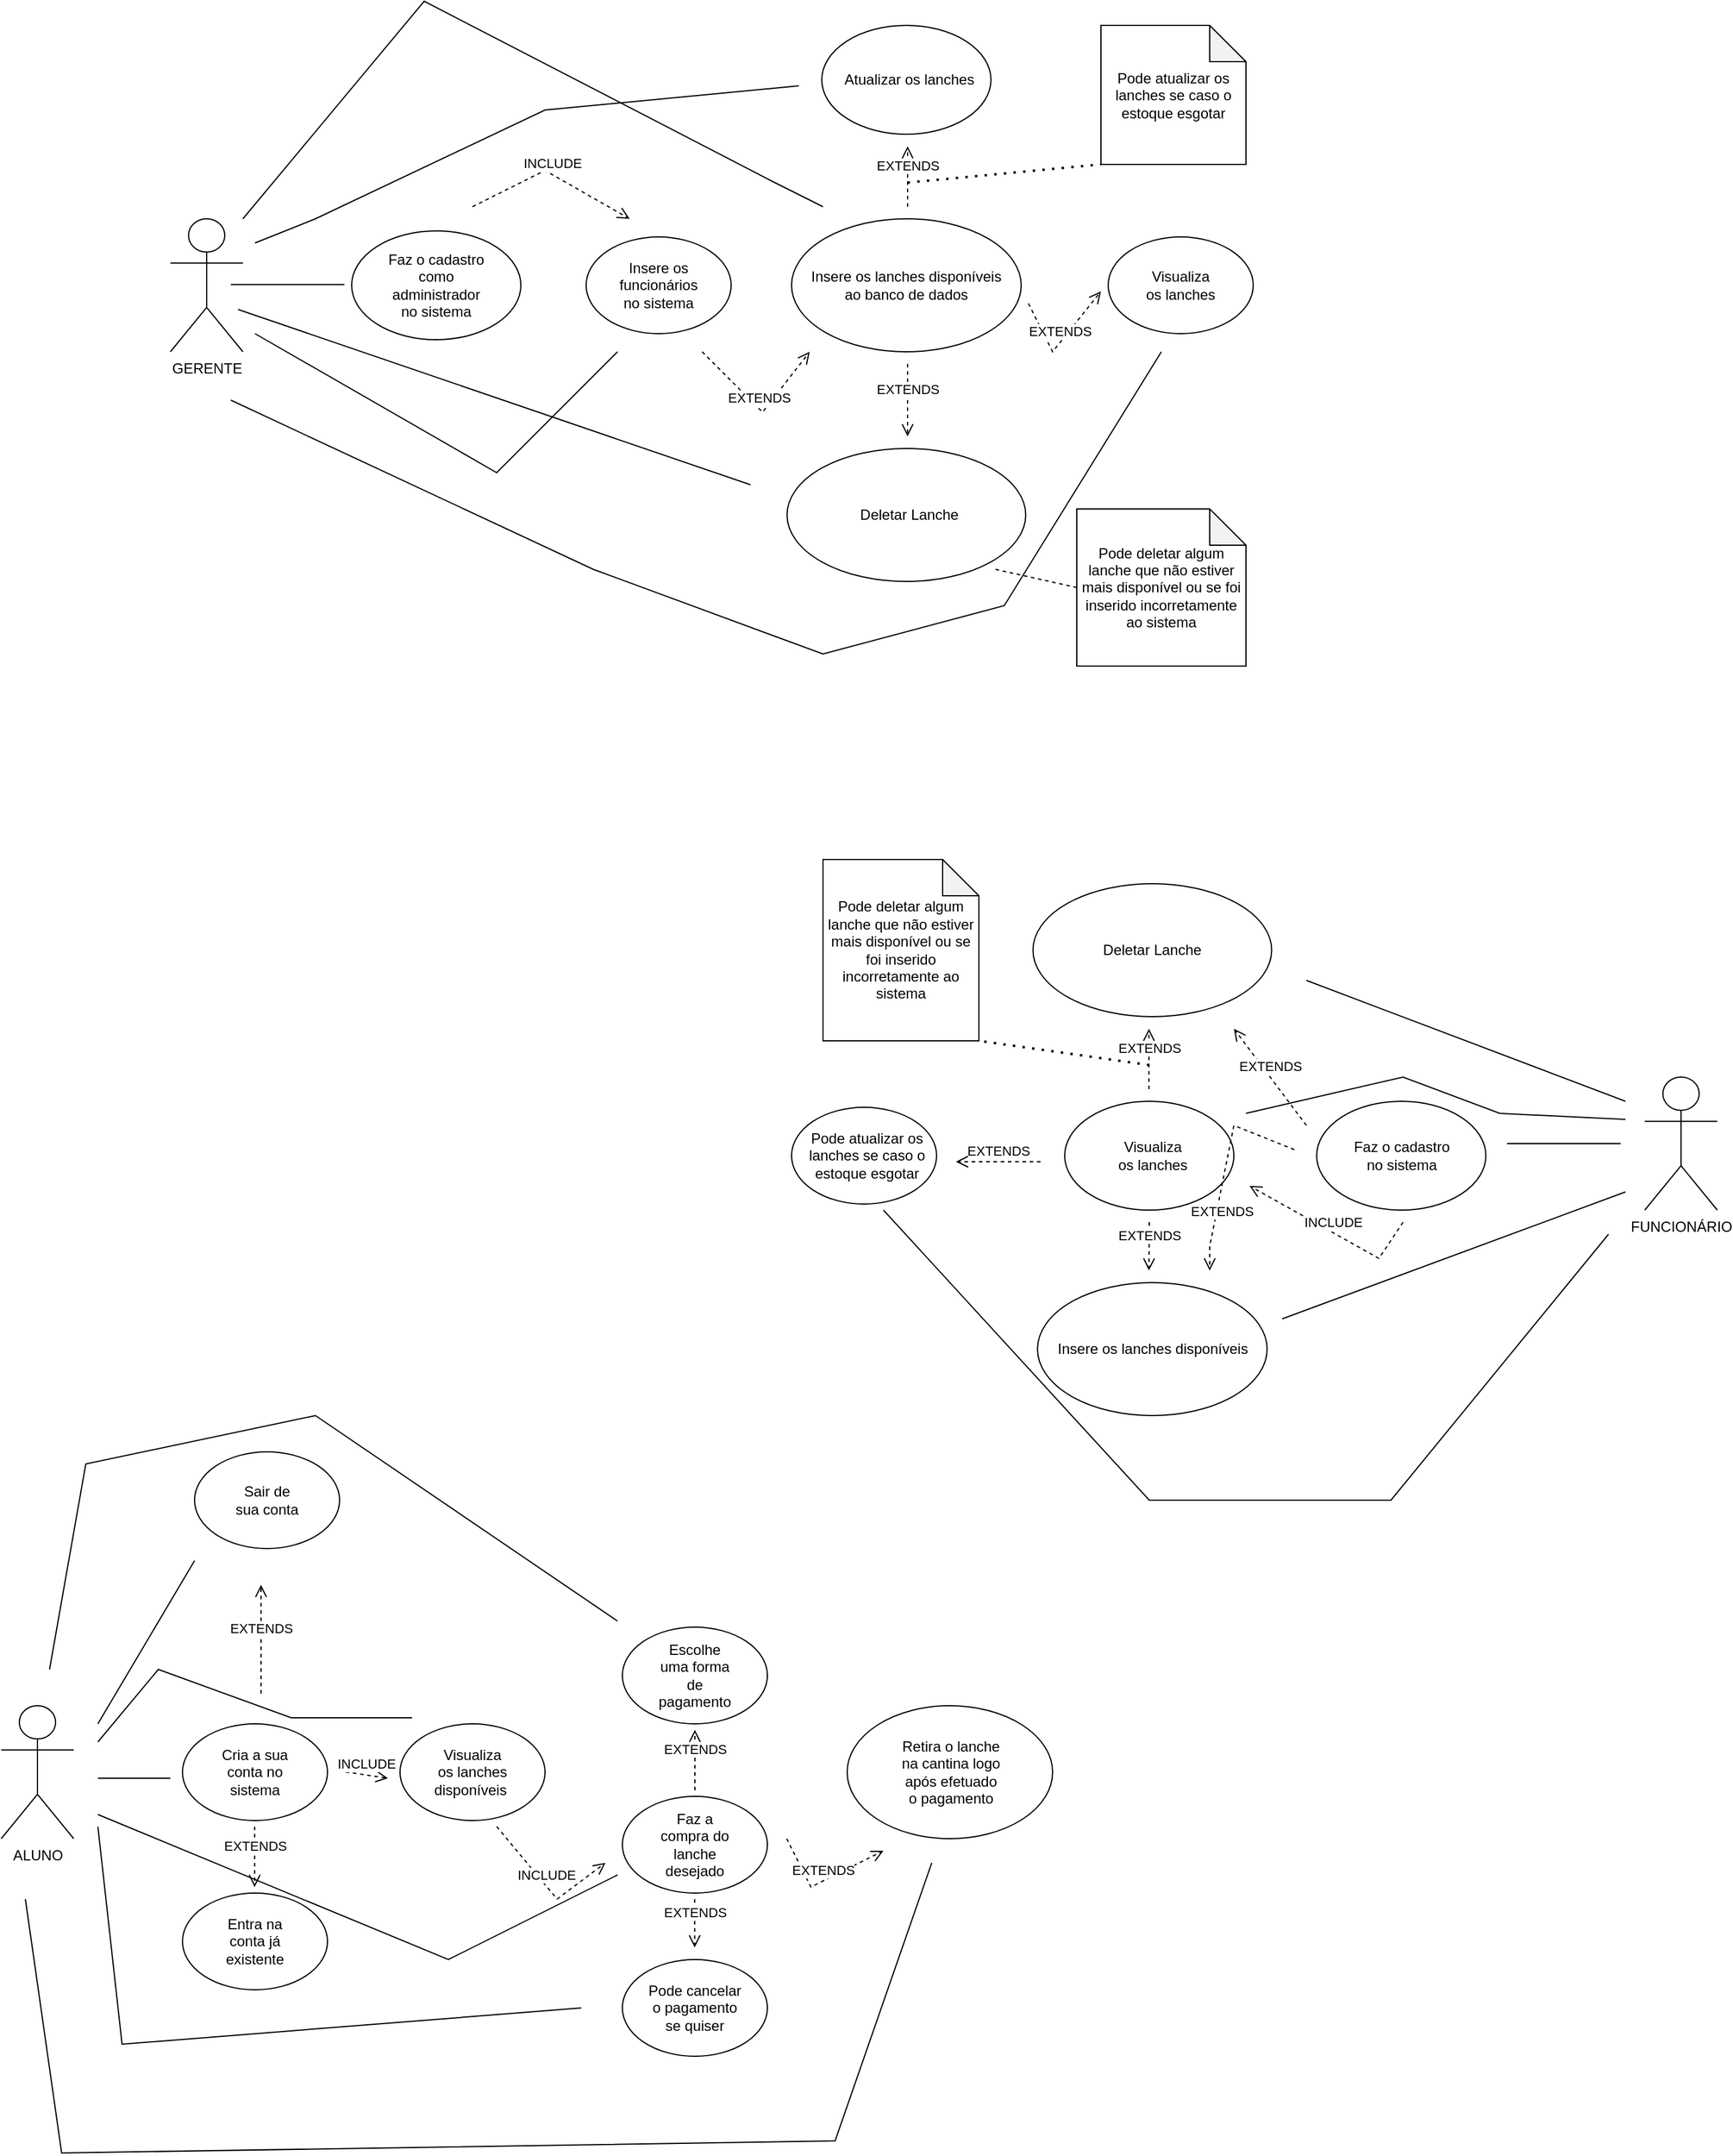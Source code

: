 <mxfile version="24.4.8" type="device">
  <diagram name="Página-1" id="q6Va7x8PH-jpRftSbNmV">
    <mxGraphModel dx="2392" dy="2452" grid="1" gridSize="10" guides="1" tooltips="1" connect="1" arrows="1" fold="1" page="1" pageScale="1" pageWidth="850" pageHeight="1100" math="0" shadow="0">
      <root>
        <mxCell id="0" />
        <mxCell id="1" parent="0" />
        <mxCell id="bfMk7Fe9KB9iAYGMGyOv-1" value="" style="ellipse;whiteSpace=wrap;html=1;" vertex="1" parent="1">
          <mxGeometry x="694" y="335" width="120" height="80" as="geometry" />
        </mxCell>
        <mxCell id="bfMk7Fe9KB9iAYGMGyOv-2" value="FUNCIONÁRIO" style="shape=umlActor;verticalLabelPosition=bottom;verticalAlign=top;html=1;outlineConnect=0;" vertex="1" parent="1">
          <mxGeometry x="1400" y="310" width="60" height="110" as="geometry" />
        </mxCell>
        <mxCell id="bfMk7Fe9KB9iAYGMGyOv-3" value="" style="ellipse;whiteSpace=wrap;html=1;" vertex="1" parent="1">
          <mxGeometry x="1128.5" y="330" width="140" height="90" as="geometry" />
        </mxCell>
        <mxCell id="bfMk7Fe9KB9iAYGMGyOv-4" value="Faz o cadastro no sistema" style="text;html=1;align=center;verticalAlign=middle;whiteSpace=wrap;rounded=0;" vertex="1" parent="1">
          <mxGeometry x="1153.5" y="350" width="90" height="50" as="geometry" />
        </mxCell>
        <mxCell id="bfMk7Fe9KB9iAYGMGyOv-5" value="" style="ellipse;whiteSpace=wrap;html=1;" vertex="1" parent="1">
          <mxGeometry x="897.5" y="480" width="190" height="110" as="geometry" />
        </mxCell>
        <mxCell id="bfMk7Fe9KB9iAYGMGyOv-6" value="Insere os lanches disponíveis" style="text;html=1;align=center;verticalAlign=middle;whiteSpace=wrap;rounded=0;" vertex="1" parent="1">
          <mxGeometry x="912.5" y="515" width="160" height="40" as="geometry" />
        </mxCell>
        <mxCell id="bfMk7Fe9KB9iAYGMGyOv-7" value="" style="ellipse;whiteSpace=wrap;html=1;" vertex="1" parent="1">
          <mxGeometry x="920" y="330" width="140" height="90" as="geometry" />
        </mxCell>
        <mxCell id="bfMk7Fe9KB9iAYGMGyOv-8" value="Pode atualizar os lanches se caso o estoque esgotar" style="text;html=1;align=center;verticalAlign=middle;whiteSpace=wrap;rounded=0;" vertex="1" parent="1">
          <mxGeometry x="699" y="345" width="115" height="60" as="geometry" />
        </mxCell>
        <mxCell id="bfMk7Fe9KB9iAYGMGyOv-9" value="" style="ellipse;whiteSpace=wrap;html=1;" vertex="1" parent="1">
          <mxGeometry x="893.75" y="150" width="197.5" height="110" as="geometry" />
        </mxCell>
        <mxCell id="bfMk7Fe9KB9iAYGMGyOv-10" value="Deletar Lanche" style="text;html=1;align=center;verticalAlign=middle;whiteSpace=wrap;rounded=0;" vertex="1" parent="1">
          <mxGeometry x="921.25" y="160" width="142.5" height="90" as="geometry" />
        </mxCell>
        <mxCell id="bfMk7Fe9KB9iAYGMGyOv-11" value="GERENTE&lt;div&gt;&lt;br&gt;&lt;/div&gt;" style="shape=umlActor;verticalLabelPosition=bottom;verticalAlign=top;html=1;outlineConnect=0;" vertex="1" parent="1">
          <mxGeometry x="180" y="-400" width="60" height="110" as="geometry" />
        </mxCell>
        <mxCell id="bfMk7Fe9KB9iAYGMGyOv-12" value="" style="ellipse;whiteSpace=wrap;html=1;" vertex="1" parent="1">
          <mxGeometry x="524" y="-385" width="120" height="80" as="geometry" />
        </mxCell>
        <mxCell id="bfMk7Fe9KB9iAYGMGyOv-13" value="Insere os funcionários no sistema" style="text;html=1;align=center;verticalAlign=middle;whiteSpace=wrap;rounded=0;" vertex="1" parent="1">
          <mxGeometry x="554" y="-360" width="60" height="30" as="geometry" />
        </mxCell>
        <mxCell id="bfMk7Fe9KB9iAYGMGyOv-14" value="" style="ellipse;whiteSpace=wrap;html=1;" vertex="1" parent="1">
          <mxGeometry x="330" y="-390" width="140" height="90" as="geometry" />
        </mxCell>
        <mxCell id="bfMk7Fe9KB9iAYGMGyOv-15" value="Faz o cadastro como administrador no sistema" style="text;html=1;align=center;verticalAlign=middle;whiteSpace=wrap;rounded=0;" vertex="1" parent="1">
          <mxGeometry x="355" y="-370" width="90" height="50" as="geometry" />
        </mxCell>
        <mxCell id="bfMk7Fe9KB9iAYGMGyOv-16" value="" style="ellipse;whiteSpace=wrap;html=1;" vertex="1" parent="1">
          <mxGeometry x="694" y="-400" width="190" height="110" as="geometry" />
        </mxCell>
        <mxCell id="bfMk7Fe9KB9iAYGMGyOv-17" value="Insere os lanches disponíveis ao banco de dados" style="text;html=1;align=center;verticalAlign=middle;whiteSpace=wrap;rounded=0;" vertex="1" parent="1">
          <mxGeometry x="709" y="-365" width="160" height="40" as="geometry" />
        </mxCell>
        <mxCell id="bfMk7Fe9KB9iAYGMGyOv-18" value="" style="ellipse;whiteSpace=wrap;html=1;" vertex="1" parent="1">
          <mxGeometry x="690.25" y="-210" width="197.5" height="110" as="geometry" />
        </mxCell>
        <mxCell id="bfMk7Fe9KB9iAYGMGyOv-19" value="Deletar Lanche" style="text;html=1;align=center;verticalAlign=middle;whiteSpace=wrap;rounded=0;" vertex="1" parent="1">
          <mxGeometry x="720.25" y="-200" width="142.5" height="90" as="geometry" />
        </mxCell>
        <mxCell id="bfMk7Fe9KB9iAYGMGyOv-20" value="" style="ellipse;whiteSpace=wrap;html=1;" vertex="1" parent="1">
          <mxGeometry x="956" y="-385" width="120" height="80" as="geometry" />
        </mxCell>
        <mxCell id="bfMk7Fe9KB9iAYGMGyOv-21" value="Visualiza os lanches" style="text;html=1;align=center;verticalAlign=middle;whiteSpace=wrap;rounded=0;" vertex="1" parent="1">
          <mxGeometry x="986" y="-360" width="60" height="30" as="geometry" />
        </mxCell>
        <mxCell id="bfMk7Fe9KB9iAYGMGyOv-22" value="Visualiza os lanches" style="text;html=1;align=center;verticalAlign=middle;whiteSpace=wrap;rounded=0;" vertex="1" parent="1">
          <mxGeometry x="962.5" y="360" width="60" height="30" as="geometry" />
        </mxCell>
        <mxCell id="bfMk7Fe9KB9iAYGMGyOv-23" value="" style="ellipse;whiteSpace=wrap;html=1;" vertex="1" parent="1">
          <mxGeometry x="719" y="-560" width="140" height="90" as="geometry" />
        </mxCell>
        <mxCell id="bfMk7Fe9KB9iAYGMGyOv-24" value="Atualizar os lanches" style="text;html=1;align=center;verticalAlign=middle;whiteSpace=wrap;rounded=0;" vertex="1" parent="1">
          <mxGeometry x="734" y="-545" width="115" height="60" as="geometry" />
        </mxCell>
        <mxCell id="bfMk7Fe9KB9iAYGMGyOv-25" value="ALUNO&lt;div&gt;&lt;br&gt;&lt;/div&gt;" style="shape=umlActor;verticalLabelPosition=bottom;verticalAlign=top;html=1;outlineConnect=0;" vertex="1" parent="1">
          <mxGeometry x="40" y="830" width="60" height="110" as="geometry" />
        </mxCell>
        <mxCell id="bfMk7Fe9KB9iAYGMGyOv-26" value="" style="ellipse;whiteSpace=wrap;html=1;" vertex="1" parent="1">
          <mxGeometry x="190" y="845" width="120" height="80" as="geometry" />
        </mxCell>
        <mxCell id="bfMk7Fe9KB9iAYGMGyOv-27" value="Cria a sua conta no sistema" style="text;html=1;align=center;verticalAlign=middle;whiteSpace=wrap;rounded=0;" vertex="1" parent="1">
          <mxGeometry x="220" y="870" width="60" height="30" as="geometry" />
        </mxCell>
        <mxCell id="bfMk7Fe9KB9iAYGMGyOv-28" value="" style="ellipse;whiteSpace=wrap;html=1;" vertex="1" parent="1">
          <mxGeometry x="370" y="845" width="120" height="80" as="geometry" />
        </mxCell>
        <mxCell id="bfMk7Fe9KB9iAYGMGyOv-29" value="Visualiza os lanches disponíveis&amp;nbsp;" style="text;html=1;align=center;verticalAlign=middle;whiteSpace=wrap;rounded=0;" vertex="1" parent="1">
          <mxGeometry x="400" y="870" width="60" height="30" as="geometry" />
        </mxCell>
        <mxCell id="bfMk7Fe9KB9iAYGMGyOv-30" value="" style="ellipse;whiteSpace=wrap;html=1;" vertex="1" parent="1">
          <mxGeometry x="554" y="905" width="120" height="80" as="geometry" />
        </mxCell>
        <mxCell id="bfMk7Fe9KB9iAYGMGyOv-31" value="Faz a compra do lanche desejado" style="text;html=1;align=center;verticalAlign=middle;whiteSpace=wrap;rounded=0;" vertex="1" parent="1">
          <mxGeometry x="584" y="930" width="60" height="30" as="geometry" />
        </mxCell>
        <mxCell id="bfMk7Fe9KB9iAYGMGyOv-32" value="" style="ellipse;whiteSpace=wrap;html=1;" vertex="1" parent="1">
          <mxGeometry x="554" y="765" width="120" height="80" as="geometry" />
        </mxCell>
        <mxCell id="bfMk7Fe9KB9iAYGMGyOv-33" value="Escolhe uma forma de pagamento" style="text;html=1;align=center;verticalAlign=middle;whiteSpace=wrap;rounded=0;" vertex="1" parent="1">
          <mxGeometry x="584" y="790" width="60" height="30" as="geometry" />
        </mxCell>
        <mxCell id="bfMk7Fe9KB9iAYGMGyOv-34" value="" style="ellipse;whiteSpace=wrap;html=1;" vertex="1" parent="1">
          <mxGeometry x="740" y="830" width="170" height="110" as="geometry" />
        </mxCell>
        <mxCell id="bfMk7Fe9KB9iAYGMGyOv-35" value="Retira o lanche na cantina logo após efetuado o pagamento" style="text;html=1;align=center;verticalAlign=middle;whiteSpace=wrap;rounded=0;" vertex="1" parent="1">
          <mxGeometry x="783" y="870" width="86" height="30" as="geometry" />
        </mxCell>
        <mxCell id="bfMk7Fe9KB9iAYGMGyOv-36" value="" style="ellipse;whiteSpace=wrap;html=1;" vertex="1" parent="1">
          <mxGeometry x="200" y="620" width="120" height="80" as="geometry" />
        </mxCell>
        <mxCell id="bfMk7Fe9KB9iAYGMGyOv-37" value="EXTENDS" style="html=1;verticalAlign=bottom;endArrow=open;dashed=1;endSize=8;curved=0;rounded=0;" edge="1" parent="1">
          <mxGeometry relative="1" as="geometry">
            <mxPoint x="255" y="820" as="sourcePoint" />
            <mxPoint x="255" y="730" as="targetPoint" />
          </mxGeometry>
        </mxCell>
        <mxCell id="bfMk7Fe9KB9iAYGMGyOv-38" value="Sair de sua conta" style="text;html=1;align=center;verticalAlign=middle;whiteSpace=wrap;rounded=0;" vertex="1" parent="1">
          <mxGeometry x="230" y="645" width="60" height="30" as="geometry" />
        </mxCell>
        <mxCell id="bfMk7Fe9KB9iAYGMGyOv-39" value="" style="endArrow=none;html=1;rounded=0;" edge="1" parent="1">
          <mxGeometry width="50" height="50" relative="1" as="geometry">
            <mxPoint x="1286" y="365" as="sourcePoint" />
            <mxPoint x="1380" y="365" as="targetPoint" />
          </mxGeometry>
        </mxCell>
        <mxCell id="bfMk7Fe9KB9iAYGMGyOv-40" value="INCLUDE" style="html=1;verticalAlign=bottom;endArrow=open;dashed=1;endSize=8;curved=0;rounded=0;" edge="1" parent="1">
          <mxGeometry relative="1" as="geometry">
            <mxPoint x="1200" y="430" as="sourcePoint" />
            <mxPoint x="1073" y="400" as="targetPoint" />
            <Array as="points">
              <mxPoint x="1180" y="460" />
            </Array>
          </mxGeometry>
        </mxCell>
        <mxCell id="bfMk7Fe9KB9iAYGMGyOv-41" value="" style="endArrow=none;html=1;rounded=0;" edge="1" parent="1">
          <mxGeometry width="50" height="50" relative="1" as="geometry">
            <mxPoint x="230" y="-345.67" as="sourcePoint" />
            <mxPoint x="324" y="-345.67" as="targetPoint" />
          </mxGeometry>
        </mxCell>
        <mxCell id="bfMk7Fe9KB9iAYGMGyOv-42" value="INCLUDE" style="html=1;verticalAlign=bottom;endArrow=open;dashed=1;endSize=8;curved=0;rounded=0;" edge="1" parent="1">
          <mxGeometry relative="1" as="geometry">
            <mxPoint x="430" y="-410" as="sourcePoint" />
            <mxPoint x="560" y="-400" as="targetPoint" />
            <Array as="points">
              <mxPoint x="490" y="-440" />
            </Array>
          </mxGeometry>
        </mxCell>
        <mxCell id="bfMk7Fe9KB9iAYGMGyOv-43" value="" style="endArrow=none;html=1;rounded=0;" edge="1" parent="1">
          <mxGeometry width="50" height="50" relative="1" as="geometry">
            <mxPoint x="250" y="-305.0" as="sourcePoint" />
            <mxPoint x="550" y="-290" as="targetPoint" />
            <Array as="points">
              <mxPoint x="450" y="-190" />
            </Array>
          </mxGeometry>
        </mxCell>
        <mxCell id="bfMk7Fe9KB9iAYGMGyOv-44" value="" style="endArrow=none;html=1;rounded=0;" edge="1" parent="1">
          <mxGeometry width="50" height="50" relative="1" as="geometry">
            <mxPoint x="240" y="-400.0" as="sourcePoint" />
            <mxPoint x="720" y="-410" as="targetPoint" />
            <Array as="points">
              <mxPoint x="390" y="-580" />
              <mxPoint x="680" y="-430" />
            </Array>
          </mxGeometry>
        </mxCell>
        <mxCell id="bfMk7Fe9KB9iAYGMGyOv-45" value="" style="endArrow=none;html=1;rounded=0;" edge="1" parent="1">
          <mxGeometry width="50" height="50" relative="1" as="geometry">
            <mxPoint x="250" y="-380" as="sourcePoint" />
            <mxPoint x="700" y="-510" as="targetPoint" />
            <Array as="points">
              <mxPoint x="300" y="-400" />
              <mxPoint x="490" y="-490" />
            </Array>
          </mxGeometry>
        </mxCell>
        <mxCell id="bfMk7Fe9KB9iAYGMGyOv-46" value="" style="endArrow=none;html=1;rounded=0;" edge="1" parent="1">
          <mxGeometry width="50" height="50" relative="1" as="geometry">
            <mxPoint x="236" y="-325.0" as="sourcePoint" />
            <mxPoint x="660" y="-180" as="targetPoint" />
          </mxGeometry>
        </mxCell>
        <mxCell id="bfMk7Fe9KB9iAYGMGyOv-47" value="" style="endArrow=none;html=1;rounded=0;" edge="1" parent="1">
          <mxGeometry width="50" height="50" relative="1" as="geometry">
            <mxPoint x="230" y="-250" as="sourcePoint" />
            <mxPoint x="1000" y="-290" as="targetPoint" />
            <Array as="points">
              <mxPoint x="530" y="-110" />
              <mxPoint x="720" y="-40" />
              <mxPoint x="870" y="-80" />
            </Array>
          </mxGeometry>
        </mxCell>
        <mxCell id="bfMk7Fe9KB9iAYGMGyOv-48" value="EXTENDS" style="html=1;verticalAlign=bottom;endArrow=open;dashed=1;endSize=8;curved=0;rounded=0;" edge="1" parent="1">
          <mxGeometry relative="1" as="geometry">
            <mxPoint x="620" y="-290" as="sourcePoint" />
            <mxPoint x="709" y="-290" as="targetPoint" />
            <Array as="points">
              <mxPoint x="670" y="-240" />
            </Array>
          </mxGeometry>
        </mxCell>
        <mxCell id="bfMk7Fe9KB9iAYGMGyOv-49" value="EXTENDS" style="html=1;verticalAlign=bottom;endArrow=open;dashed=1;endSize=8;curved=0;rounded=0;" edge="1" parent="1">
          <mxGeometry relative="1" as="geometry">
            <mxPoint x="790" y="-410" as="sourcePoint" />
            <mxPoint x="790" y="-460" as="targetPoint" />
          </mxGeometry>
        </mxCell>
        <mxCell id="bfMk7Fe9KB9iAYGMGyOv-50" value="EXTENDS" style="html=1;verticalAlign=bottom;endArrow=open;dashed=1;endSize=8;curved=0;rounded=0;" edge="1" parent="1">
          <mxGeometry relative="1" as="geometry">
            <mxPoint x="790" y="-280" as="sourcePoint" />
            <mxPoint x="790" y="-220" as="targetPoint" />
          </mxGeometry>
        </mxCell>
        <mxCell id="bfMk7Fe9KB9iAYGMGyOv-51" value="EXTENDS" style="html=1;verticalAlign=bottom;endArrow=open;dashed=1;endSize=8;curved=0;rounded=0;" edge="1" parent="1">
          <mxGeometry relative="1" as="geometry">
            <mxPoint x="890" y="-330" as="sourcePoint" />
            <mxPoint x="950" y="-340" as="targetPoint" />
            <Array as="points">
              <mxPoint x="910" y="-290" />
            </Array>
          </mxGeometry>
        </mxCell>
        <mxCell id="bfMk7Fe9KB9iAYGMGyOv-52" value="EXTENDS" style="html=1;verticalAlign=bottom;endArrow=open;dashed=1;endSize=8;curved=0;rounded=0;" edge="1" parent="1">
          <mxGeometry relative="1" as="geometry">
            <mxPoint x="989.71" y="320" as="sourcePoint" />
            <mxPoint x="989.71" y="270" as="targetPoint" />
          </mxGeometry>
        </mxCell>
        <mxCell id="bfMk7Fe9KB9iAYGMGyOv-53" value="EXTENDS" style="html=1;verticalAlign=bottom;endArrow=open;dashed=1;endSize=8;curved=0;rounded=0;" edge="1" parent="1">
          <mxGeometry relative="1" as="geometry">
            <mxPoint x="990" y="430" as="sourcePoint" />
            <mxPoint x="989.71" y="470" as="targetPoint" />
          </mxGeometry>
        </mxCell>
        <mxCell id="bfMk7Fe9KB9iAYGMGyOv-54" value="EXTENDS" style="html=1;verticalAlign=bottom;endArrow=open;dashed=1;endSize=8;curved=0;rounded=0;" edge="1" parent="1">
          <mxGeometry relative="1" as="geometry">
            <mxPoint x="900" y="380" as="sourcePoint" />
            <mxPoint x="830" y="380" as="targetPoint" />
          </mxGeometry>
        </mxCell>
        <mxCell id="bfMk7Fe9KB9iAYGMGyOv-55" value="" style="endArrow=none;html=1;rounded=0;" edge="1" parent="1">
          <mxGeometry width="50" height="50" relative="1" as="geometry">
            <mxPoint x="1120" y="230" as="sourcePoint" />
            <mxPoint x="1384" y="330" as="targetPoint" />
          </mxGeometry>
        </mxCell>
        <mxCell id="bfMk7Fe9KB9iAYGMGyOv-56" value="" style="endArrow=none;html=1;rounded=0;" edge="1" parent="1">
          <mxGeometry width="50" height="50" relative="1" as="geometry">
            <mxPoint x="1100" y="510" as="sourcePoint" />
            <mxPoint x="1384" y="405" as="targetPoint" />
          </mxGeometry>
        </mxCell>
        <mxCell id="bfMk7Fe9KB9iAYGMGyOv-57" value="" style="endArrow=none;html=1;rounded=0;" edge="1" parent="1">
          <mxGeometry width="50" height="50" relative="1" as="geometry">
            <mxPoint x="1070" y="340" as="sourcePoint" />
            <mxPoint x="1384" y="345" as="targetPoint" />
            <Array as="points">
              <mxPoint x="1200" y="310" />
              <mxPoint x="1280" y="340" />
            </Array>
          </mxGeometry>
        </mxCell>
        <mxCell id="bfMk7Fe9KB9iAYGMGyOv-58" value="" style="endArrow=none;html=1;rounded=0;" edge="1" parent="1">
          <mxGeometry width="50" height="50" relative="1" as="geometry">
            <mxPoint x="770" y="420" as="sourcePoint" />
            <mxPoint x="1370" y="440" as="targetPoint" />
            <Array as="points">
              <mxPoint x="990" y="660" />
              <mxPoint x="1190" y="660" />
            </Array>
          </mxGeometry>
        </mxCell>
        <mxCell id="bfMk7Fe9KB9iAYGMGyOv-59" value="" style="endArrow=none;html=1;rounded=0;" edge="1" parent="1">
          <mxGeometry width="50" height="50" relative="1" as="geometry">
            <mxPoint x="120" y="890" as="sourcePoint" />
            <mxPoint x="180" y="890" as="targetPoint" />
          </mxGeometry>
        </mxCell>
        <mxCell id="bfMk7Fe9KB9iAYGMGyOv-60" value="INCLUDE" style="html=1;verticalAlign=bottom;endArrow=open;dashed=1;endSize=8;curved=0;rounded=0;" edge="1" parent="1">
          <mxGeometry relative="1" as="geometry">
            <mxPoint x="325" y="884.8" as="sourcePoint" />
            <mxPoint x="360" y="890" as="targetPoint" />
          </mxGeometry>
        </mxCell>
        <mxCell id="bfMk7Fe9KB9iAYGMGyOv-61" value="" style="ellipse;whiteSpace=wrap;html=1;" vertex="1" parent="1">
          <mxGeometry x="554" y="1040" width="120" height="80" as="geometry" />
        </mxCell>
        <mxCell id="bfMk7Fe9KB9iAYGMGyOv-62" value="Pode cancelar o pagamento se quiser" style="text;html=1;align=center;verticalAlign=middle;whiteSpace=wrap;rounded=0;" vertex="1" parent="1">
          <mxGeometry x="574" y="1065" width="80" height="30" as="geometry" />
        </mxCell>
        <mxCell id="bfMk7Fe9KB9iAYGMGyOv-63" value="INCLUDE" style="html=1;verticalAlign=bottom;endArrow=open;dashed=1;endSize=8;curved=0;rounded=0;" edge="1" parent="1">
          <mxGeometry relative="1" as="geometry">
            <mxPoint x="450" y="930" as="sourcePoint" />
            <mxPoint x="540" y="960" as="targetPoint" />
            <Array as="points">
              <mxPoint x="500" y="990" />
            </Array>
          </mxGeometry>
        </mxCell>
        <mxCell id="bfMk7Fe9KB9iAYGMGyOv-64" value="EXTENDS" style="html=1;verticalAlign=bottom;endArrow=open;dashed=1;endSize=8;curved=0;rounded=0;" edge="1" parent="1">
          <mxGeometry relative="1" as="geometry">
            <mxPoint x="614" y="900" as="sourcePoint" />
            <mxPoint x="614" y="850" as="targetPoint" />
          </mxGeometry>
        </mxCell>
        <mxCell id="bfMk7Fe9KB9iAYGMGyOv-65" value="EXTENDS" style="html=1;verticalAlign=bottom;endArrow=open;dashed=1;endSize=8;curved=0;rounded=0;" edge="1" parent="1">
          <mxGeometry relative="1" as="geometry">
            <mxPoint x="613.83" y="990" as="sourcePoint" />
            <mxPoint x="613.83" y="1030" as="targetPoint" />
          </mxGeometry>
        </mxCell>
        <mxCell id="bfMk7Fe9KB9iAYGMGyOv-66" value="" style="ellipse;whiteSpace=wrap;html=1;" vertex="1" parent="1">
          <mxGeometry x="190" y="985" width="120" height="80" as="geometry" />
        </mxCell>
        <mxCell id="bfMk7Fe9KB9iAYGMGyOv-67" value="Entra na conta já existente" style="text;html=1;align=center;verticalAlign=middle;whiteSpace=wrap;rounded=0;" vertex="1" parent="1">
          <mxGeometry x="220" y="1010" width="60" height="30" as="geometry" />
        </mxCell>
        <mxCell id="bfMk7Fe9KB9iAYGMGyOv-68" value="EXTENDS" style="html=1;verticalAlign=bottom;endArrow=open;dashed=1;endSize=8;curved=0;rounded=0;" edge="1" parent="1">
          <mxGeometry relative="1" as="geometry">
            <mxPoint x="249.71" y="930" as="sourcePoint" />
            <mxPoint x="249.71" y="980" as="targetPoint" />
          </mxGeometry>
        </mxCell>
        <mxCell id="bfMk7Fe9KB9iAYGMGyOv-69" value="EXTENDS" style="html=1;verticalAlign=bottom;endArrow=open;dashed=1;endSize=8;curved=0;rounded=0;" edge="1" parent="1">
          <mxGeometry relative="1" as="geometry">
            <mxPoint x="690" y="940" as="sourcePoint" />
            <mxPoint x="770" y="950" as="targetPoint" />
            <Array as="points">
              <mxPoint x="710" y="980" />
            </Array>
          </mxGeometry>
        </mxCell>
        <mxCell id="bfMk7Fe9KB9iAYGMGyOv-70" value="" style="endArrow=none;html=1;rounded=0;" edge="1" parent="1">
          <mxGeometry width="50" height="50" relative="1" as="geometry">
            <mxPoint x="120" y="845" as="sourcePoint" />
            <mxPoint x="200" y="710" as="targetPoint" />
          </mxGeometry>
        </mxCell>
        <mxCell id="bfMk7Fe9KB9iAYGMGyOv-71" value="" style="endArrow=none;html=1;rounded=0;" edge="1" parent="1">
          <mxGeometry width="50" height="50" relative="1" as="geometry">
            <mxPoint x="120" y="860" as="sourcePoint" />
            <mxPoint x="380" y="840" as="targetPoint" />
            <Array as="points">
              <mxPoint x="170" y="800" />
              <mxPoint x="280" y="840" />
            </Array>
          </mxGeometry>
        </mxCell>
        <mxCell id="bfMk7Fe9KB9iAYGMGyOv-72" value="" style="endArrow=none;html=1;rounded=0;" edge="1" parent="1">
          <mxGeometry width="50" height="50" relative="1" as="geometry">
            <mxPoint x="120" y="930" as="sourcePoint" />
            <mxPoint x="520" y="1080" as="targetPoint" />
            <Array as="points">
              <mxPoint x="140" y="1110" />
            </Array>
          </mxGeometry>
        </mxCell>
        <mxCell id="bfMk7Fe9KB9iAYGMGyOv-73" value="" style="endArrow=none;html=1;rounded=0;" edge="1" parent="1">
          <mxGeometry width="50" height="50" relative="1" as="geometry">
            <mxPoint x="80" y="800" as="sourcePoint" />
            <mxPoint x="550" y="760" as="targetPoint" />
            <Array as="points">
              <mxPoint x="110" y="630" />
              <mxPoint x="300" y="590" />
            </Array>
          </mxGeometry>
        </mxCell>
        <mxCell id="bfMk7Fe9KB9iAYGMGyOv-74" value="" style="endArrow=none;html=1;rounded=0;" edge="1" parent="1">
          <mxGeometry width="50" height="50" relative="1" as="geometry">
            <mxPoint x="120" y="920" as="sourcePoint" />
            <mxPoint x="550" y="970" as="targetPoint" />
            <Array as="points">
              <mxPoint x="410" y="1040" />
            </Array>
          </mxGeometry>
        </mxCell>
        <mxCell id="bfMk7Fe9KB9iAYGMGyOv-75" value="" style="endArrow=none;html=1;rounded=0;" edge="1" parent="1">
          <mxGeometry width="50" height="50" relative="1" as="geometry">
            <mxPoint x="60" y="990" as="sourcePoint" />
            <mxPoint x="810" y="960" as="targetPoint" />
            <Array as="points">
              <mxPoint x="90" y="1200" />
              <mxPoint x="730" y="1190" />
            </Array>
          </mxGeometry>
        </mxCell>
        <mxCell id="bfMk7Fe9KB9iAYGMGyOv-76" value="EXTENDS" style="html=1;verticalAlign=bottom;endArrow=open;dashed=1;endSize=8;curved=0;rounded=0;" edge="1" parent="1">
          <mxGeometry relative="1" as="geometry">
            <mxPoint x="1120" y="350" as="sourcePoint" />
            <mxPoint x="1060" y="270" as="targetPoint" />
          </mxGeometry>
        </mxCell>
        <mxCell id="bfMk7Fe9KB9iAYGMGyOv-77" value="EXTENDS" style="html=1;verticalAlign=bottom;endArrow=open;dashed=1;endSize=8;curved=0;rounded=0;" edge="1" parent="1">
          <mxGeometry x="0.527" y="6" relative="1" as="geometry">
            <mxPoint x="1110" y="370" as="sourcePoint" />
            <mxPoint x="1040" y="470" as="targetPoint" />
            <Array as="points">
              <mxPoint x="1060" y="350" />
              <mxPoint x="1040" y="450" />
            </Array>
            <mxPoint as="offset" />
          </mxGeometry>
        </mxCell>
        <mxCell id="bfMk7Fe9KB9iAYGMGyOv-78" value="Pode deletar algum lanche que não estiver mais disponível ou se foi inserido incorretamente ao sistema" style="shape=note;whiteSpace=wrap;html=1;backgroundOutline=1;darkOpacity=0.05;" vertex="1" parent="1">
          <mxGeometry x="720" y="130" width="129" height="150" as="geometry" />
        </mxCell>
        <mxCell id="bfMk7Fe9KB9iAYGMGyOv-81" value="" style="endArrow=none;dashed=1;html=1;dashPattern=1 3;strokeWidth=2;rounded=0;entryX=1;entryY=1;entryDx=0;entryDy=0;entryPerimeter=0;" edge="1" parent="1" target="bfMk7Fe9KB9iAYGMGyOv-78">
          <mxGeometry width="50" height="50" relative="1" as="geometry">
            <mxPoint x="990" y="300" as="sourcePoint" />
            <mxPoint x="851" y="270" as="targetPoint" />
          </mxGeometry>
        </mxCell>
        <mxCell id="bfMk7Fe9KB9iAYGMGyOv-82" value="Pode atualizar os lanches se caso o estoque esgotar" style="shape=note;whiteSpace=wrap;html=1;backgroundOutline=1;darkOpacity=0.05;" vertex="1" parent="1">
          <mxGeometry x="950" y="-560" width="120" height="115" as="geometry" />
        </mxCell>
        <mxCell id="bfMk7Fe9KB9iAYGMGyOv-83" value="" style="endArrow=none;dashed=1;html=1;dashPattern=1 3;strokeWidth=2;rounded=0;entryX=0;entryY=1;entryDx=0;entryDy=0;entryPerimeter=0;" edge="1" parent="1" target="bfMk7Fe9KB9iAYGMGyOv-82">
          <mxGeometry width="50" height="50" relative="1" as="geometry">
            <mxPoint x="790" y="-430" as="sourcePoint" />
            <mxPoint x="1060" y="-300" as="targetPoint" />
          </mxGeometry>
        </mxCell>
        <mxCell id="bfMk7Fe9KB9iAYGMGyOv-84" value="Pode deletar algum lanche que não estiver mais disponível ou se foi inserido incorretamente ao sistema" style="shape=note;whiteSpace=wrap;html=1;backgroundOutline=1;darkOpacity=0.05;" vertex="1" parent="1">
          <mxGeometry x="930" y="-160" width="140" height="130" as="geometry" />
        </mxCell>
        <mxCell id="bfMk7Fe9KB9iAYGMGyOv-85" value="" style="endArrow=none;dashed=1;html=1;rounded=0;entryX=0;entryY=0.5;entryDx=0;entryDy=0;entryPerimeter=0;exitX=1;exitY=1;exitDx=0;exitDy=0;" edge="1" parent="1" source="bfMk7Fe9KB9iAYGMGyOv-19" target="bfMk7Fe9KB9iAYGMGyOv-84">
          <mxGeometry width="50" height="50" relative="1" as="geometry">
            <mxPoint x="1010" y="30" as="sourcePoint" />
            <mxPoint x="1060" y="-20" as="targetPoint" />
          </mxGeometry>
        </mxCell>
      </root>
    </mxGraphModel>
  </diagram>
</mxfile>
